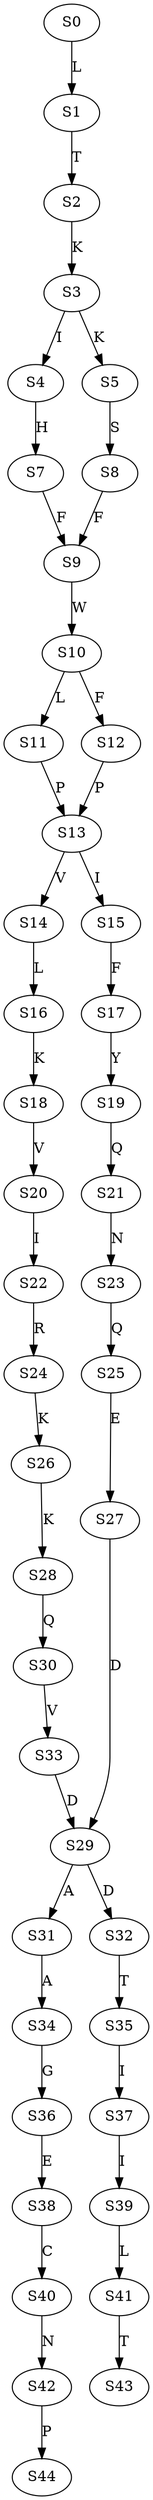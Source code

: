 strict digraph  {
	S0 -> S1 [ label = L ];
	S1 -> S2 [ label = T ];
	S2 -> S3 [ label = K ];
	S3 -> S4 [ label = I ];
	S3 -> S5 [ label = K ];
	S4 -> S7 [ label = H ];
	S5 -> S8 [ label = S ];
	S7 -> S9 [ label = F ];
	S8 -> S9 [ label = F ];
	S9 -> S10 [ label = W ];
	S10 -> S11 [ label = L ];
	S10 -> S12 [ label = F ];
	S11 -> S13 [ label = P ];
	S12 -> S13 [ label = P ];
	S13 -> S14 [ label = V ];
	S13 -> S15 [ label = I ];
	S14 -> S16 [ label = L ];
	S15 -> S17 [ label = F ];
	S16 -> S18 [ label = K ];
	S17 -> S19 [ label = Y ];
	S18 -> S20 [ label = V ];
	S19 -> S21 [ label = Q ];
	S20 -> S22 [ label = I ];
	S21 -> S23 [ label = N ];
	S22 -> S24 [ label = R ];
	S23 -> S25 [ label = Q ];
	S24 -> S26 [ label = K ];
	S25 -> S27 [ label = E ];
	S26 -> S28 [ label = K ];
	S27 -> S29 [ label = D ];
	S28 -> S30 [ label = Q ];
	S29 -> S31 [ label = A ];
	S29 -> S32 [ label = D ];
	S30 -> S33 [ label = V ];
	S31 -> S34 [ label = A ];
	S32 -> S35 [ label = T ];
	S33 -> S29 [ label = D ];
	S34 -> S36 [ label = G ];
	S35 -> S37 [ label = I ];
	S36 -> S38 [ label = E ];
	S37 -> S39 [ label = I ];
	S38 -> S40 [ label = C ];
	S39 -> S41 [ label = L ];
	S40 -> S42 [ label = N ];
	S41 -> S43 [ label = T ];
	S42 -> S44 [ label = P ];
}
